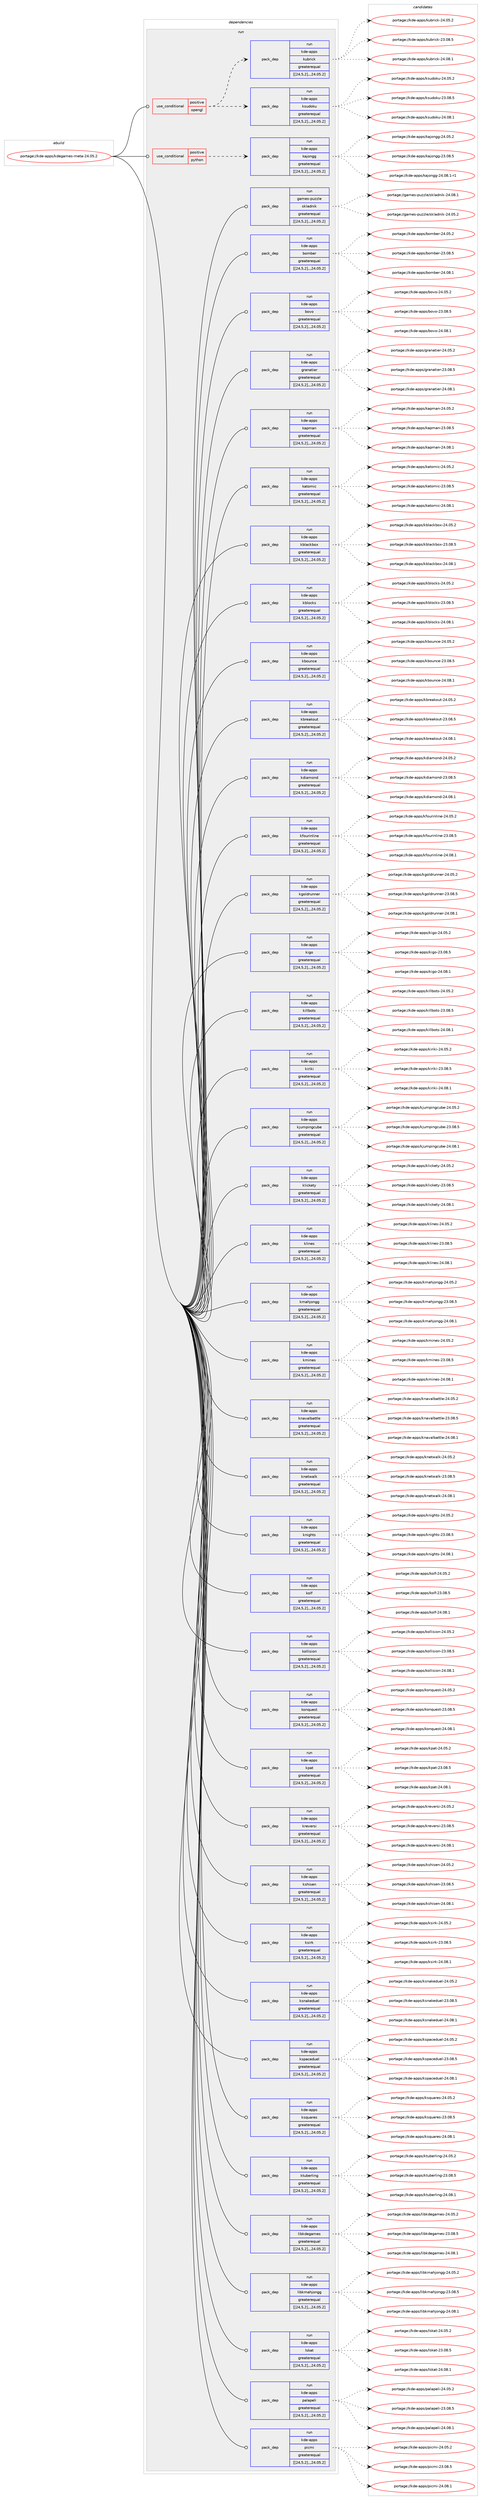 digraph prolog {

# *************
# Graph options
# *************

newrank=true;
concentrate=true;
compound=true;
graph [rankdir=LR,fontname=Helvetica,fontsize=10,ranksep=1.5];#, ranksep=2.5, nodesep=0.2];
edge  [arrowhead=vee];
node  [fontname=Helvetica,fontsize=10];

# **********
# The ebuild
# **********

subgraph cluster_leftcol {
color=gray;
label=<<i>ebuild</i>>;
id [label="portage://kde-apps/kdegames-meta-24.05.2", color=red, width=4, href="../kde-apps/kdegames-meta-24.05.2.svg"];
}

# ****************
# The dependencies
# ****************

subgraph cluster_midcol {
color=gray;
label=<<i>dependencies</i>>;
subgraph cluster_compile {
fillcolor="#eeeeee";
style=filled;
label=<<i>compile</i>>;
}
subgraph cluster_compileandrun {
fillcolor="#eeeeee";
style=filled;
label=<<i>compile and run</i>>;
}
subgraph cluster_run {
fillcolor="#eeeeee";
style=filled;
label=<<i>run</i>>;
subgraph cond69110 {
dependency257496 [label=<<TABLE BORDER="0" CELLBORDER="1" CELLSPACING="0" CELLPADDING="4"><TR><TD ROWSPAN="3" CELLPADDING="10">use_conditional</TD></TR><TR><TD>positive</TD></TR><TR><TD>opengl</TD></TR></TABLE>>, shape=none, color=red];
subgraph pack186626 {
dependency257497 [label=<<TABLE BORDER="0" CELLBORDER="1" CELLSPACING="0" CELLPADDING="4" WIDTH="220"><TR><TD ROWSPAN="6" CELLPADDING="30">pack_dep</TD></TR><TR><TD WIDTH="110">run</TD></TR><TR><TD>kde-apps</TD></TR><TR><TD>ksudoku</TD></TR><TR><TD>greaterequal</TD></TR><TR><TD>[[24,5,2],,,24.05.2]</TD></TR></TABLE>>, shape=none, color=blue];
}
dependency257496:e -> dependency257497:w [weight=20,style="dashed",arrowhead="vee"];
subgraph pack186627 {
dependency257498 [label=<<TABLE BORDER="0" CELLBORDER="1" CELLSPACING="0" CELLPADDING="4" WIDTH="220"><TR><TD ROWSPAN="6" CELLPADDING="30">pack_dep</TD></TR><TR><TD WIDTH="110">run</TD></TR><TR><TD>kde-apps</TD></TR><TR><TD>kubrick</TD></TR><TR><TD>greaterequal</TD></TR><TR><TD>[[24,5,2],,,24.05.2]</TD></TR></TABLE>>, shape=none, color=blue];
}
dependency257496:e -> dependency257498:w [weight=20,style="dashed",arrowhead="vee"];
}
id:e -> dependency257496:w [weight=20,style="solid",arrowhead="odot"];
subgraph cond69111 {
dependency257499 [label=<<TABLE BORDER="0" CELLBORDER="1" CELLSPACING="0" CELLPADDING="4"><TR><TD ROWSPAN="3" CELLPADDING="10">use_conditional</TD></TR><TR><TD>positive</TD></TR><TR><TD>python</TD></TR></TABLE>>, shape=none, color=red];
subgraph pack186628 {
dependency257500 [label=<<TABLE BORDER="0" CELLBORDER="1" CELLSPACING="0" CELLPADDING="4" WIDTH="220"><TR><TD ROWSPAN="6" CELLPADDING="30">pack_dep</TD></TR><TR><TD WIDTH="110">run</TD></TR><TR><TD>kde-apps</TD></TR><TR><TD>kajongg</TD></TR><TR><TD>greaterequal</TD></TR><TR><TD>[[24,5,2],,,24.05.2]</TD></TR></TABLE>>, shape=none, color=blue];
}
dependency257499:e -> dependency257500:w [weight=20,style="dashed",arrowhead="vee"];
}
id:e -> dependency257499:w [weight=20,style="solid",arrowhead="odot"];
subgraph pack186629 {
dependency257501 [label=<<TABLE BORDER="0" CELLBORDER="1" CELLSPACING="0" CELLPADDING="4" WIDTH="220"><TR><TD ROWSPAN="6" CELLPADDING="30">pack_dep</TD></TR><TR><TD WIDTH="110">run</TD></TR><TR><TD>games-puzzle</TD></TR><TR><TD>skladnik</TD></TR><TR><TD>greaterequal</TD></TR><TR><TD>[[24,5,2],,,24.05.2]</TD></TR></TABLE>>, shape=none, color=blue];
}
id:e -> dependency257501:w [weight=20,style="solid",arrowhead="odot"];
subgraph pack186630 {
dependency257502 [label=<<TABLE BORDER="0" CELLBORDER="1" CELLSPACING="0" CELLPADDING="4" WIDTH="220"><TR><TD ROWSPAN="6" CELLPADDING="30">pack_dep</TD></TR><TR><TD WIDTH="110">run</TD></TR><TR><TD>kde-apps</TD></TR><TR><TD>bomber</TD></TR><TR><TD>greaterequal</TD></TR><TR><TD>[[24,5,2],,,24.05.2]</TD></TR></TABLE>>, shape=none, color=blue];
}
id:e -> dependency257502:w [weight=20,style="solid",arrowhead="odot"];
subgraph pack186631 {
dependency257503 [label=<<TABLE BORDER="0" CELLBORDER="1" CELLSPACING="0" CELLPADDING="4" WIDTH="220"><TR><TD ROWSPAN="6" CELLPADDING="30">pack_dep</TD></TR><TR><TD WIDTH="110">run</TD></TR><TR><TD>kde-apps</TD></TR><TR><TD>bovo</TD></TR><TR><TD>greaterequal</TD></TR><TR><TD>[[24,5,2],,,24.05.2]</TD></TR></TABLE>>, shape=none, color=blue];
}
id:e -> dependency257503:w [weight=20,style="solid",arrowhead="odot"];
subgraph pack186632 {
dependency257504 [label=<<TABLE BORDER="0" CELLBORDER="1" CELLSPACING="0" CELLPADDING="4" WIDTH="220"><TR><TD ROWSPAN="6" CELLPADDING="30">pack_dep</TD></TR><TR><TD WIDTH="110">run</TD></TR><TR><TD>kde-apps</TD></TR><TR><TD>granatier</TD></TR><TR><TD>greaterequal</TD></TR><TR><TD>[[24,5,2],,,24.05.2]</TD></TR></TABLE>>, shape=none, color=blue];
}
id:e -> dependency257504:w [weight=20,style="solid",arrowhead="odot"];
subgraph pack186633 {
dependency257505 [label=<<TABLE BORDER="0" CELLBORDER="1" CELLSPACING="0" CELLPADDING="4" WIDTH="220"><TR><TD ROWSPAN="6" CELLPADDING="30">pack_dep</TD></TR><TR><TD WIDTH="110">run</TD></TR><TR><TD>kde-apps</TD></TR><TR><TD>kapman</TD></TR><TR><TD>greaterequal</TD></TR><TR><TD>[[24,5,2],,,24.05.2]</TD></TR></TABLE>>, shape=none, color=blue];
}
id:e -> dependency257505:w [weight=20,style="solid",arrowhead="odot"];
subgraph pack186634 {
dependency257506 [label=<<TABLE BORDER="0" CELLBORDER="1" CELLSPACING="0" CELLPADDING="4" WIDTH="220"><TR><TD ROWSPAN="6" CELLPADDING="30">pack_dep</TD></TR><TR><TD WIDTH="110">run</TD></TR><TR><TD>kde-apps</TD></TR><TR><TD>katomic</TD></TR><TR><TD>greaterequal</TD></TR><TR><TD>[[24,5,2],,,24.05.2]</TD></TR></TABLE>>, shape=none, color=blue];
}
id:e -> dependency257506:w [weight=20,style="solid",arrowhead="odot"];
subgraph pack186635 {
dependency257507 [label=<<TABLE BORDER="0" CELLBORDER="1" CELLSPACING="0" CELLPADDING="4" WIDTH="220"><TR><TD ROWSPAN="6" CELLPADDING="30">pack_dep</TD></TR><TR><TD WIDTH="110">run</TD></TR><TR><TD>kde-apps</TD></TR><TR><TD>kblackbox</TD></TR><TR><TD>greaterequal</TD></TR><TR><TD>[[24,5,2],,,24.05.2]</TD></TR></TABLE>>, shape=none, color=blue];
}
id:e -> dependency257507:w [weight=20,style="solid",arrowhead="odot"];
subgraph pack186636 {
dependency257508 [label=<<TABLE BORDER="0" CELLBORDER="1" CELLSPACING="0" CELLPADDING="4" WIDTH="220"><TR><TD ROWSPAN="6" CELLPADDING="30">pack_dep</TD></TR><TR><TD WIDTH="110">run</TD></TR><TR><TD>kde-apps</TD></TR><TR><TD>kblocks</TD></TR><TR><TD>greaterequal</TD></TR><TR><TD>[[24,5,2],,,24.05.2]</TD></TR></TABLE>>, shape=none, color=blue];
}
id:e -> dependency257508:w [weight=20,style="solid",arrowhead="odot"];
subgraph pack186637 {
dependency257509 [label=<<TABLE BORDER="0" CELLBORDER="1" CELLSPACING="0" CELLPADDING="4" WIDTH="220"><TR><TD ROWSPAN="6" CELLPADDING="30">pack_dep</TD></TR><TR><TD WIDTH="110">run</TD></TR><TR><TD>kde-apps</TD></TR><TR><TD>kbounce</TD></TR><TR><TD>greaterequal</TD></TR><TR><TD>[[24,5,2],,,24.05.2]</TD></TR></TABLE>>, shape=none, color=blue];
}
id:e -> dependency257509:w [weight=20,style="solid",arrowhead="odot"];
subgraph pack186638 {
dependency257510 [label=<<TABLE BORDER="0" CELLBORDER="1" CELLSPACING="0" CELLPADDING="4" WIDTH="220"><TR><TD ROWSPAN="6" CELLPADDING="30">pack_dep</TD></TR><TR><TD WIDTH="110">run</TD></TR><TR><TD>kde-apps</TD></TR><TR><TD>kbreakout</TD></TR><TR><TD>greaterequal</TD></TR><TR><TD>[[24,5,2],,,24.05.2]</TD></TR></TABLE>>, shape=none, color=blue];
}
id:e -> dependency257510:w [weight=20,style="solid",arrowhead="odot"];
subgraph pack186639 {
dependency257511 [label=<<TABLE BORDER="0" CELLBORDER="1" CELLSPACING="0" CELLPADDING="4" WIDTH="220"><TR><TD ROWSPAN="6" CELLPADDING="30">pack_dep</TD></TR><TR><TD WIDTH="110">run</TD></TR><TR><TD>kde-apps</TD></TR><TR><TD>kdiamond</TD></TR><TR><TD>greaterequal</TD></TR><TR><TD>[[24,5,2],,,24.05.2]</TD></TR></TABLE>>, shape=none, color=blue];
}
id:e -> dependency257511:w [weight=20,style="solid",arrowhead="odot"];
subgraph pack186640 {
dependency257512 [label=<<TABLE BORDER="0" CELLBORDER="1" CELLSPACING="0" CELLPADDING="4" WIDTH="220"><TR><TD ROWSPAN="6" CELLPADDING="30">pack_dep</TD></TR><TR><TD WIDTH="110">run</TD></TR><TR><TD>kde-apps</TD></TR><TR><TD>kfourinline</TD></TR><TR><TD>greaterequal</TD></TR><TR><TD>[[24,5,2],,,24.05.2]</TD></TR></TABLE>>, shape=none, color=blue];
}
id:e -> dependency257512:w [weight=20,style="solid",arrowhead="odot"];
subgraph pack186641 {
dependency257513 [label=<<TABLE BORDER="0" CELLBORDER="1" CELLSPACING="0" CELLPADDING="4" WIDTH="220"><TR><TD ROWSPAN="6" CELLPADDING="30">pack_dep</TD></TR><TR><TD WIDTH="110">run</TD></TR><TR><TD>kde-apps</TD></TR><TR><TD>kgoldrunner</TD></TR><TR><TD>greaterequal</TD></TR><TR><TD>[[24,5,2],,,24.05.2]</TD></TR></TABLE>>, shape=none, color=blue];
}
id:e -> dependency257513:w [weight=20,style="solid",arrowhead="odot"];
subgraph pack186642 {
dependency257514 [label=<<TABLE BORDER="0" CELLBORDER="1" CELLSPACING="0" CELLPADDING="4" WIDTH="220"><TR><TD ROWSPAN="6" CELLPADDING="30">pack_dep</TD></TR><TR><TD WIDTH="110">run</TD></TR><TR><TD>kde-apps</TD></TR><TR><TD>kigo</TD></TR><TR><TD>greaterequal</TD></TR><TR><TD>[[24,5,2],,,24.05.2]</TD></TR></TABLE>>, shape=none, color=blue];
}
id:e -> dependency257514:w [weight=20,style="solid",arrowhead="odot"];
subgraph pack186643 {
dependency257515 [label=<<TABLE BORDER="0" CELLBORDER="1" CELLSPACING="0" CELLPADDING="4" WIDTH="220"><TR><TD ROWSPAN="6" CELLPADDING="30">pack_dep</TD></TR><TR><TD WIDTH="110">run</TD></TR><TR><TD>kde-apps</TD></TR><TR><TD>killbots</TD></TR><TR><TD>greaterequal</TD></TR><TR><TD>[[24,5,2],,,24.05.2]</TD></TR></TABLE>>, shape=none, color=blue];
}
id:e -> dependency257515:w [weight=20,style="solid",arrowhead="odot"];
subgraph pack186644 {
dependency257516 [label=<<TABLE BORDER="0" CELLBORDER="1" CELLSPACING="0" CELLPADDING="4" WIDTH="220"><TR><TD ROWSPAN="6" CELLPADDING="30">pack_dep</TD></TR><TR><TD WIDTH="110">run</TD></TR><TR><TD>kde-apps</TD></TR><TR><TD>kiriki</TD></TR><TR><TD>greaterequal</TD></TR><TR><TD>[[24,5,2],,,24.05.2]</TD></TR></TABLE>>, shape=none, color=blue];
}
id:e -> dependency257516:w [weight=20,style="solid",arrowhead="odot"];
subgraph pack186645 {
dependency257517 [label=<<TABLE BORDER="0" CELLBORDER="1" CELLSPACING="0" CELLPADDING="4" WIDTH="220"><TR><TD ROWSPAN="6" CELLPADDING="30">pack_dep</TD></TR><TR><TD WIDTH="110">run</TD></TR><TR><TD>kde-apps</TD></TR><TR><TD>kjumpingcube</TD></TR><TR><TD>greaterequal</TD></TR><TR><TD>[[24,5,2],,,24.05.2]</TD></TR></TABLE>>, shape=none, color=blue];
}
id:e -> dependency257517:w [weight=20,style="solid",arrowhead="odot"];
subgraph pack186646 {
dependency257518 [label=<<TABLE BORDER="0" CELLBORDER="1" CELLSPACING="0" CELLPADDING="4" WIDTH="220"><TR><TD ROWSPAN="6" CELLPADDING="30">pack_dep</TD></TR><TR><TD WIDTH="110">run</TD></TR><TR><TD>kde-apps</TD></TR><TR><TD>klickety</TD></TR><TR><TD>greaterequal</TD></TR><TR><TD>[[24,5,2],,,24.05.2]</TD></TR></TABLE>>, shape=none, color=blue];
}
id:e -> dependency257518:w [weight=20,style="solid",arrowhead="odot"];
subgraph pack186647 {
dependency257519 [label=<<TABLE BORDER="0" CELLBORDER="1" CELLSPACING="0" CELLPADDING="4" WIDTH="220"><TR><TD ROWSPAN="6" CELLPADDING="30">pack_dep</TD></TR><TR><TD WIDTH="110">run</TD></TR><TR><TD>kde-apps</TD></TR><TR><TD>klines</TD></TR><TR><TD>greaterequal</TD></TR><TR><TD>[[24,5,2],,,24.05.2]</TD></TR></TABLE>>, shape=none, color=blue];
}
id:e -> dependency257519:w [weight=20,style="solid",arrowhead="odot"];
subgraph pack186648 {
dependency257520 [label=<<TABLE BORDER="0" CELLBORDER="1" CELLSPACING="0" CELLPADDING="4" WIDTH="220"><TR><TD ROWSPAN="6" CELLPADDING="30">pack_dep</TD></TR><TR><TD WIDTH="110">run</TD></TR><TR><TD>kde-apps</TD></TR><TR><TD>kmahjongg</TD></TR><TR><TD>greaterequal</TD></TR><TR><TD>[[24,5,2],,,24.05.2]</TD></TR></TABLE>>, shape=none, color=blue];
}
id:e -> dependency257520:w [weight=20,style="solid",arrowhead="odot"];
subgraph pack186649 {
dependency257521 [label=<<TABLE BORDER="0" CELLBORDER="1" CELLSPACING="0" CELLPADDING="4" WIDTH="220"><TR><TD ROWSPAN="6" CELLPADDING="30">pack_dep</TD></TR><TR><TD WIDTH="110">run</TD></TR><TR><TD>kde-apps</TD></TR><TR><TD>kmines</TD></TR><TR><TD>greaterequal</TD></TR><TR><TD>[[24,5,2],,,24.05.2]</TD></TR></TABLE>>, shape=none, color=blue];
}
id:e -> dependency257521:w [weight=20,style="solid",arrowhead="odot"];
subgraph pack186650 {
dependency257522 [label=<<TABLE BORDER="0" CELLBORDER="1" CELLSPACING="0" CELLPADDING="4" WIDTH="220"><TR><TD ROWSPAN="6" CELLPADDING="30">pack_dep</TD></TR><TR><TD WIDTH="110">run</TD></TR><TR><TD>kde-apps</TD></TR><TR><TD>knavalbattle</TD></TR><TR><TD>greaterequal</TD></TR><TR><TD>[[24,5,2],,,24.05.2]</TD></TR></TABLE>>, shape=none, color=blue];
}
id:e -> dependency257522:w [weight=20,style="solid",arrowhead="odot"];
subgraph pack186651 {
dependency257523 [label=<<TABLE BORDER="0" CELLBORDER="1" CELLSPACING="0" CELLPADDING="4" WIDTH="220"><TR><TD ROWSPAN="6" CELLPADDING="30">pack_dep</TD></TR><TR><TD WIDTH="110">run</TD></TR><TR><TD>kde-apps</TD></TR><TR><TD>knetwalk</TD></TR><TR><TD>greaterequal</TD></TR><TR><TD>[[24,5,2],,,24.05.2]</TD></TR></TABLE>>, shape=none, color=blue];
}
id:e -> dependency257523:w [weight=20,style="solid",arrowhead="odot"];
subgraph pack186652 {
dependency257524 [label=<<TABLE BORDER="0" CELLBORDER="1" CELLSPACING="0" CELLPADDING="4" WIDTH="220"><TR><TD ROWSPAN="6" CELLPADDING="30">pack_dep</TD></TR><TR><TD WIDTH="110">run</TD></TR><TR><TD>kde-apps</TD></TR><TR><TD>knights</TD></TR><TR><TD>greaterequal</TD></TR><TR><TD>[[24,5,2],,,24.05.2]</TD></TR></TABLE>>, shape=none, color=blue];
}
id:e -> dependency257524:w [weight=20,style="solid",arrowhead="odot"];
subgraph pack186653 {
dependency257525 [label=<<TABLE BORDER="0" CELLBORDER="1" CELLSPACING="0" CELLPADDING="4" WIDTH="220"><TR><TD ROWSPAN="6" CELLPADDING="30">pack_dep</TD></TR><TR><TD WIDTH="110">run</TD></TR><TR><TD>kde-apps</TD></TR><TR><TD>kolf</TD></TR><TR><TD>greaterequal</TD></TR><TR><TD>[[24,5,2],,,24.05.2]</TD></TR></TABLE>>, shape=none, color=blue];
}
id:e -> dependency257525:w [weight=20,style="solid",arrowhead="odot"];
subgraph pack186654 {
dependency257526 [label=<<TABLE BORDER="0" CELLBORDER="1" CELLSPACING="0" CELLPADDING="4" WIDTH="220"><TR><TD ROWSPAN="6" CELLPADDING="30">pack_dep</TD></TR><TR><TD WIDTH="110">run</TD></TR><TR><TD>kde-apps</TD></TR><TR><TD>kollision</TD></TR><TR><TD>greaterequal</TD></TR><TR><TD>[[24,5,2],,,24.05.2]</TD></TR></TABLE>>, shape=none, color=blue];
}
id:e -> dependency257526:w [weight=20,style="solid",arrowhead="odot"];
subgraph pack186655 {
dependency257527 [label=<<TABLE BORDER="0" CELLBORDER="1" CELLSPACING="0" CELLPADDING="4" WIDTH="220"><TR><TD ROWSPAN="6" CELLPADDING="30">pack_dep</TD></TR><TR><TD WIDTH="110">run</TD></TR><TR><TD>kde-apps</TD></TR><TR><TD>konquest</TD></TR><TR><TD>greaterequal</TD></TR><TR><TD>[[24,5,2],,,24.05.2]</TD></TR></TABLE>>, shape=none, color=blue];
}
id:e -> dependency257527:w [weight=20,style="solid",arrowhead="odot"];
subgraph pack186656 {
dependency257528 [label=<<TABLE BORDER="0" CELLBORDER="1" CELLSPACING="0" CELLPADDING="4" WIDTH="220"><TR><TD ROWSPAN="6" CELLPADDING="30">pack_dep</TD></TR><TR><TD WIDTH="110">run</TD></TR><TR><TD>kde-apps</TD></TR><TR><TD>kpat</TD></TR><TR><TD>greaterequal</TD></TR><TR><TD>[[24,5,2],,,24.05.2]</TD></TR></TABLE>>, shape=none, color=blue];
}
id:e -> dependency257528:w [weight=20,style="solid",arrowhead="odot"];
subgraph pack186657 {
dependency257529 [label=<<TABLE BORDER="0" CELLBORDER="1" CELLSPACING="0" CELLPADDING="4" WIDTH="220"><TR><TD ROWSPAN="6" CELLPADDING="30">pack_dep</TD></TR><TR><TD WIDTH="110">run</TD></TR><TR><TD>kde-apps</TD></TR><TR><TD>kreversi</TD></TR><TR><TD>greaterequal</TD></TR><TR><TD>[[24,5,2],,,24.05.2]</TD></TR></TABLE>>, shape=none, color=blue];
}
id:e -> dependency257529:w [weight=20,style="solid",arrowhead="odot"];
subgraph pack186658 {
dependency257530 [label=<<TABLE BORDER="0" CELLBORDER="1" CELLSPACING="0" CELLPADDING="4" WIDTH="220"><TR><TD ROWSPAN="6" CELLPADDING="30">pack_dep</TD></TR><TR><TD WIDTH="110">run</TD></TR><TR><TD>kde-apps</TD></TR><TR><TD>kshisen</TD></TR><TR><TD>greaterequal</TD></TR><TR><TD>[[24,5,2],,,24.05.2]</TD></TR></TABLE>>, shape=none, color=blue];
}
id:e -> dependency257530:w [weight=20,style="solid",arrowhead="odot"];
subgraph pack186659 {
dependency257531 [label=<<TABLE BORDER="0" CELLBORDER="1" CELLSPACING="0" CELLPADDING="4" WIDTH="220"><TR><TD ROWSPAN="6" CELLPADDING="30">pack_dep</TD></TR><TR><TD WIDTH="110">run</TD></TR><TR><TD>kde-apps</TD></TR><TR><TD>ksirk</TD></TR><TR><TD>greaterequal</TD></TR><TR><TD>[[24,5,2],,,24.05.2]</TD></TR></TABLE>>, shape=none, color=blue];
}
id:e -> dependency257531:w [weight=20,style="solid",arrowhead="odot"];
subgraph pack186660 {
dependency257532 [label=<<TABLE BORDER="0" CELLBORDER="1" CELLSPACING="0" CELLPADDING="4" WIDTH="220"><TR><TD ROWSPAN="6" CELLPADDING="30">pack_dep</TD></TR><TR><TD WIDTH="110">run</TD></TR><TR><TD>kde-apps</TD></TR><TR><TD>ksnakeduel</TD></TR><TR><TD>greaterequal</TD></TR><TR><TD>[[24,5,2],,,24.05.2]</TD></TR></TABLE>>, shape=none, color=blue];
}
id:e -> dependency257532:w [weight=20,style="solid",arrowhead="odot"];
subgraph pack186661 {
dependency257533 [label=<<TABLE BORDER="0" CELLBORDER="1" CELLSPACING="0" CELLPADDING="4" WIDTH="220"><TR><TD ROWSPAN="6" CELLPADDING="30">pack_dep</TD></TR><TR><TD WIDTH="110">run</TD></TR><TR><TD>kde-apps</TD></TR><TR><TD>kspaceduel</TD></TR><TR><TD>greaterequal</TD></TR><TR><TD>[[24,5,2],,,24.05.2]</TD></TR></TABLE>>, shape=none, color=blue];
}
id:e -> dependency257533:w [weight=20,style="solid",arrowhead="odot"];
subgraph pack186662 {
dependency257534 [label=<<TABLE BORDER="0" CELLBORDER="1" CELLSPACING="0" CELLPADDING="4" WIDTH="220"><TR><TD ROWSPAN="6" CELLPADDING="30">pack_dep</TD></TR><TR><TD WIDTH="110">run</TD></TR><TR><TD>kde-apps</TD></TR><TR><TD>ksquares</TD></TR><TR><TD>greaterequal</TD></TR><TR><TD>[[24,5,2],,,24.05.2]</TD></TR></TABLE>>, shape=none, color=blue];
}
id:e -> dependency257534:w [weight=20,style="solid",arrowhead="odot"];
subgraph pack186663 {
dependency257535 [label=<<TABLE BORDER="0" CELLBORDER="1" CELLSPACING="0" CELLPADDING="4" WIDTH="220"><TR><TD ROWSPAN="6" CELLPADDING="30">pack_dep</TD></TR><TR><TD WIDTH="110">run</TD></TR><TR><TD>kde-apps</TD></TR><TR><TD>ktuberling</TD></TR><TR><TD>greaterequal</TD></TR><TR><TD>[[24,5,2],,,24.05.2]</TD></TR></TABLE>>, shape=none, color=blue];
}
id:e -> dependency257535:w [weight=20,style="solid",arrowhead="odot"];
subgraph pack186664 {
dependency257536 [label=<<TABLE BORDER="0" CELLBORDER="1" CELLSPACING="0" CELLPADDING="4" WIDTH="220"><TR><TD ROWSPAN="6" CELLPADDING="30">pack_dep</TD></TR><TR><TD WIDTH="110">run</TD></TR><TR><TD>kde-apps</TD></TR><TR><TD>libkdegames</TD></TR><TR><TD>greaterequal</TD></TR><TR><TD>[[24,5,2],,,24.05.2]</TD></TR></TABLE>>, shape=none, color=blue];
}
id:e -> dependency257536:w [weight=20,style="solid",arrowhead="odot"];
subgraph pack186665 {
dependency257537 [label=<<TABLE BORDER="0" CELLBORDER="1" CELLSPACING="0" CELLPADDING="4" WIDTH="220"><TR><TD ROWSPAN="6" CELLPADDING="30">pack_dep</TD></TR><TR><TD WIDTH="110">run</TD></TR><TR><TD>kde-apps</TD></TR><TR><TD>libkmahjongg</TD></TR><TR><TD>greaterequal</TD></TR><TR><TD>[[24,5,2],,,24.05.2]</TD></TR></TABLE>>, shape=none, color=blue];
}
id:e -> dependency257537:w [weight=20,style="solid",arrowhead="odot"];
subgraph pack186666 {
dependency257538 [label=<<TABLE BORDER="0" CELLBORDER="1" CELLSPACING="0" CELLPADDING="4" WIDTH="220"><TR><TD ROWSPAN="6" CELLPADDING="30">pack_dep</TD></TR><TR><TD WIDTH="110">run</TD></TR><TR><TD>kde-apps</TD></TR><TR><TD>lskat</TD></TR><TR><TD>greaterequal</TD></TR><TR><TD>[[24,5,2],,,24.05.2]</TD></TR></TABLE>>, shape=none, color=blue];
}
id:e -> dependency257538:w [weight=20,style="solid",arrowhead="odot"];
subgraph pack186667 {
dependency257539 [label=<<TABLE BORDER="0" CELLBORDER="1" CELLSPACING="0" CELLPADDING="4" WIDTH="220"><TR><TD ROWSPAN="6" CELLPADDING="30">pack_dep</TD></TR><TR><TD WIDTH="110">run</TD></TR><TR><TD>kde-apps</TD></TR><TR><TD>palapeli</TD></TR><TR><TD>greaterequal</TD></TR><TR><TD>[[24,5,2],,,24.05.2]</TD></TR></TABLE>>, shape=none, color=blue];
}
id:e -> dependency257539:w [weight=20,style="solid",arrowhead="odot"];
subgraph pack186668 {
dependency257540 [label=<<TABLE BORDER="0" CELLBORDER="1" CELLSPACING="0" CELLPADDING="4" WIDTH="220"><TR><TD ROWSPAN="6" CELLPADDING="30">pack_dep</TD></TR><TR><TD WIDTH="110">run</TD></TR><TR><TD>kde-apps</TD></TR><TR><TD>picmi</TD></TR><TR><TD>greaterequal</TD></TR><TR><TD>[[24,5,2],,,24.05.2]</TD></TR></TABLE>>, shape=none, color=blue];
}
id:e -> dependency257540:w [weight=20,style="solid",arrowhead="odot"];
}
}

# **************
# The candidates
# **************

subgraph cluster_choices {
rank=same;
color=gray;
label=<<i>candidates</i>>;

subgraph choice186626 {
color=black;
nodesep=1;
choice1071001014597112112115471071151171001111071174550524648564649 [label="portage://kde-apps/ksudoku-24.08.1", color=red, width=4,href="../kde-apps/ksudoku-24.08.1.svg"];
choice1071001014597112112115471071151171001111071174550524648534650 [label="portage://kde-apps/ksudoku-24.05.2", color=red, width=4,href="../kde-apps/ksudoku-24.05.2.svg"];
choice1071001014597112112115471071151171001111071174550514648564653 [label="portage://kde-apps/ksudoku-23.08.5", color=red, width=4,href="../kde-apps/ksudoku-23.08.5.svg"];
dependency257497:e -> choice1071001014597112112115471071151171001111071174550524648564649:w [style=dotted,weight="100"];
dependency257497:e -> choice1071001014597112112115471071151171001111071174550524648534650:w [style=dotted,weight="100"];
dependency257497:e -> choice1071001014597112112115471071151171001111071174550514648564653:w [style=dotted,weight="100"];
}
subgraph choice186627 {
color=black;
nodesep=1;
choice10710010145971121121154710711798114105991074550524648564649 [label="portage://kde-apps/kubrick-24.08.1", color=red, width=4,href="../kde-apps/kubrick-24.08.1.svg"];
choice10710010145971121121154710711798114105991074550524648534650 [label="portage://kde-apps/kubrick-24.05.2", color=red, width=4,href="../kde-apps/kubrick-24.05.2.svg"];
choice10710010145971121121154710711798114105991074550514648564653 [label="portage://kde-apps/kubrick-23.08.5", color=red, width=4,href="../kde-apps/kubrick-23.08.5.svg"];
dependency257498:e -> choice10710010145971121121154710711798114105991074550524648564649:w [style=dotted,weight="100"];
dependency257498:e -> choice10710010145971121121154710711798114105991074550524648534650:w [style=dotted,weight="100"];
dependency257498:e -> choice10710010145971121121154710711798114105991074550514648564653:w [style=dotted,weight="100"];
}
subgraph choice186628 {
color=black;
nodesep=1;
choice1071001014597112112115471079710611111010310345505246485646494511449 [label="portage://kde-apps/kajongg-24.08.1-r1", color=red, width=4,href="../kde-apps/kajongg-24.08.1-r1.svg"];
choice107100101459711211211547107971061111101031034550524648534650 [label="portage://kde-apps/kajongg-24.05.2", color=red, width=4,href="../kde-apps/kajongg-24.05.2.svg"];
choice107100101459711211211547107971061111101031034550514648564653 [label="portage://kde-apps/kajongg-23.08.5", color=red, width=4,href="../kde-apps/kajongg-23.08.5.svg"];
dependency257500:e -> choice1071001014597112112115471079710611111010310345505246485646494511449:w [style=dotted,weight="100"];
dependency257500:e -> choice107100101459711211211547107971061111101031034550524648534650:w [style=dotted,weight="100"];
dependency257500:e -> choice107100101459711211211547107971061111101031034550514648564653:w [style=dotted,weight="100"];
}
subgraph choice186629 {
color=black;
nodesep=1;
choice103971091011154511211712212210810147115107108971001101051074550524648564649 [label="portage://games-puzzle/skladnik-24.08.1", color=red, width=4,href="../games-puzzle/skladnik-24.08.1.svg"];
choice103971091011154511211712212210810147115107108971001101051074550524648534650 [label="portage://games-puzzle/skladnik-24.05.2", color=red, width=4,href="../games-puzzle/skladnik-24.05.2.svg"];
dependency257501:e -> choice103971091011154511211712212210810147115107108971001101051074550524648564649:w [style=dotted,weight="100"];
dependency257501:e -> choice103971091011154511211712212210810147115107108971001101051074550524648534650:w [style=dotted,weight="100"];
}
subgraph choice186630 {
color=black;
nodesep=1;
choice10710010145971121121154798111109981011144550524648564649 [label="portage://kde-apps/bomber-24.08.1", color=red, width=4,href="../kde-apps/bomber-24.08.1.svg"];
choice10710010145971121121154798111109981011144550524648534650 [label="portage://kde-apps/bomber-24.05.2", color=red, width=4,href="../kde-apps/bomber-24.05.2.svg"];
choice10710010145971121121154798111109981011144550514648564653 [label="portage://kde-apps/bomber-23.08.5", color=red, width=4,href="../kde-apps/bomber-23.08.5.svg"];
dependency257502:e -> choice10710010145971121121154798111109981011144550524648564649:w [style=dotted,weight="100"];
dependency257502:e -> choice10710010145971121121154798111109981011144550524648534650:w [style=dotted,weight="100"];
dependency257502:e -> choice10710010145971121121154798111109981011144550514648564653:w [style=dotted,weight="100"];
}
subgraph choice186631 {
color=black;
nodesep=1;
choice107100101459711211211547981111181114550524648564649 [label="portage://kde-apps/bovo-24.08.1", color=red, width=4,href="../kde-apps/bovo-24.08.1.svg"];
choice107100101459711211211547981111181114550524648534650 [label="portage://kde-apps/bovo-24.05.2", color=red, width=4,href="../kde-apps/bovo-24.05.2.svg"];
choice107100101459711211211547981111181114550514648564653 [label="portage://kde-apps/bovo-23.08.5", color=red, width=4,href="../kde-apps/bovo-23.08.5.svg"];
dependency257503:e -> choice107100101459711211211547981111181114550524648564649:w [style=dotted,weight="100"];
dependency257503:e -> choice107100101459711211211547981111181114550524648534650:w [style=dotted,weight="100"];
dependency257503:e -> choice107100101459711211211547981111181114550514648564653:w [style=dotted,weight="100"];
}
subgraph choice186632 {
color=black;
nodesep=1;
choice10710010145971121121154710311497110971161051011144550524648564649 [label="portage://kde-apps/granatier-24.08.1", color=red, width=4,href="../kde-apps/granatier-24.08.1.svg"];
choice10710010145971121121154710311497110971161051011144550524648534650 [label="portage://kde-apps/granatier-24.05.2", color=red, width=4,href="../kde-apps/granatier-24.05.2.svg"];
choice10710010145971121121154710311497110971161051011144550514648564653 [label="portage://kde-apps/granatier-23.08.5", color=red, width=4,href="../kde-apps/granatier-23.08.5.svg"];
dependency257504:e -> choice10710010145971121121154710311497110971161051011144550524648564649:w [style=dotted,weight="100"];
dependency257504:e -> choice10710010145971121121154710311497110971161051011144550524648534650:w [style=dotted,weight="100"];
dependency257504:e -> choice10710010145971121121154710311497110971161051011144550514648564653:w [style=dotted,weight="100"];
}
subgraph choice186633 {
color=black;
nodesep=1;
choice10710010145971121121154710797112109971104550524648564649 [label="portage://kde-apps/kapman-24.08.1", color=red, width=4,href="../kde-apps/kapman-24.08.1.svg"];
choice10710010145971121121154710797112109971104550524648534650 [label="portage://kde-apps/kapman-24.05.2", color=red, width=4,href="../kde-apps/kapman-24.05.2.svg"];
choice10710010145971121121154710797112109971104550514648564653 [label="portage://kde-apps/kapman-23.08.5", color=red, width=4,href="../kde-apps/kapman-23.08.5.svg"];
dependency257505:e -> choice10710010145971121121154710797112109971104550524648564649:w [style=dotted,weight="100"];
dependency257505:e -> choice10710010145971121121154710797112109971104550524648534650:w [style=dotted,weight="100"];
dependency257505:e -> choice10710010145971121121154710797112109971104550514648564653:w [style=dotted,weight="100"];
}
subgraph choice186634 {
color=black;
nodesep=1;
choice10710010145971121121154710797116111109105994550524648564649 [label="portage://kde-apps/katomic-24.08.1", color=red, width=4,href="../kde-apps/katomic-24.08.1.svg"];
choice10710010145971121121154710797116111109105994550524648534650 [label="portage://kde-apps/katomic-24.05.2", color=red, width=4,href="../kde-apps/katomic-24.05.2.svg"];
choice10710010145971121121154710797116111109105994550514648564653 [label="portage://kde-apps/katomic-23.08.5", color=red, width=4,href="../kde-apps/katomic-23.08.5.svg"];
dependency257506:e -> choice10710010145971121121154710797116111109105994550524648564649:w [style=dotted,weight="100"];
dependency257506:e -> choice10710010145971121121154710797116111109105994550524648534650:w [style=dotted,weight="100"];
dependency257506:e -> choice10710010145971121121154710797116111109105994550514648564653:w [style=dotted,weight="100"];
}
subgraph choice186635 {
color=black;
nodesep=1;
choice107100101459711211211547107981089799107981111204550524648564649 [label="portage://kde-apps/kblackbox-24.08.1", color=red, width=4,href="../kde-apps/kblackbox-24.08.1.svg"];
choice107100101459711211211547107981089799107981111204550524648534650 [label="portage://kde-apps/kblackbox-24.05.2", color=red, width=4,href="../kde-apps/kblackbox-24.05.2.svg"];
choice107100101459711211211547107981089799107981111204550514648564653 [label="portage://kde-apps/kblackbox-23.08.5", color=red, width=4,href="../kde-apps/kblackbox-23.08.5.svg"];
dependency257507:e -> choice107100101459711211211547107981089799107981111204550524648564649:w [style=dotted,weight="100"];
dependency257507:e -> choice107100101459711211211547107981089799107981111204550524648534650:w [style=dotted,weight="100"];
dependency257507:e -> choice107100101459711211211547107981089799107981111204550514648564653:w [style=dotted,weight="100"];
}
subgraph choice186636 {
color=black;
nodesep=1;
choice10710010145971121121154710798108111991071154550524648564649 [label="portage://kde-apps/kblocks-24.08.1", color=red, width=4,href="../kde-apps/kblocks-24.08.1.svg"];
choice10710010145971121121154710798108111991071154550524648534650 [label="portage://kde-apps/kblocks-24.05.2", color=red, width=4,href="../kde-apps/kblocks-24.05.2.svg"];
choice10710010145971121121154710798108111991071154550514648564653 [label="portage://kde-apps/kblocks-23.08.5", color=red, width=4,href="../kde-apps/kblocks-23.08.5.svg"];
dependency257508:e -> choice10710010145971121121154710798108111991071154550524648564649:w [style=dotted,weight="100"];
dependency257508:e -> choice10710010145971121121154710798108111991071154550524648534650:w [style=dotted,weight="100"];
dependency257508:e -> choice10710010145971121121154710798108111991071154550514648564653:w [style=dotted,weight="100"];
}
subgraph choice186637 {
color=black;
nodesep=1;
choice10710010145971121121154710798111117110991014550524648564649 [label="portage://kde-apps/kbounce-24.08.1", color=red, width=4,href="../kde-apps/kbounce-24.08.1.svg"];
choice10710010145971121121154710798111117110991014550524648534650 [label="portage://kde-apps/kbounce-24.05.2", color=red, width=4,href="../kde-apps/kbounce-24.05.2.svg"];
choice10710010145971121121154710798111117110991014550514648564653 [label="portage://kde-apps/kbounce-23.08.5", color=red, width=4,href="../kde-apps/kbounce-23.08.5.svg"];
dependency257509:e -> choice10710010145971121121154710798111117110991014550524648564649:w [style=dotted,weight="100"];
dependency257509:e -> choice10710010145971121121154710798111117110991014550524648534650:w [style=dotted,weight="100"];
dependency257509:e -> choice10710010145971121121154710798111117110991014550514648564653:w [style=dotted,weight="100"];
}
subgraph choice186638 {
color=black;
nodesep=1;
choice10710010145971121121154710798114101971071111171164550524648564649 [label="portage://kde-apps/kbreakout-24.08.1", color=red, width=4,href="../kde-apps/kbreakout-24.08.1.svg"];
choice10710010145971121121154710798114101971071111171164550524648534650 [label="portage://kde-apps/kbreakout-24.05.2", color=red, width=4,href="../kde-apps/kbreakout-24.05.2.svg"];
choice10710010145971121121154710798114101971071111171164550514648564653 [label="portage://kde-apps/kbreakout-23.08.5", color=red, width=4,href="../kde-apps/kbreakout-23.08.5.svg"];
dependency257510:e -> choice10710010145971121121154710798114101971071111171164550524648564649:w [style=dotted,weight="100"];
dependency257510:e -> choice10710010145971121121154710798114101971071111171164550524648534650:w [style=dotted,weight="100"];
dependency257510:e -> choice10710010145971121121154710798114101971071111171164550514648564653:w [style=dotted,weight="100"];
}
subgraph choice186639 {
color=black;
nodesep=1;
choice107100101459711211211547107100105971091111101004550524648564649 [label="portage://kde-apps/kdiamond-24.08.1", color=red, width=4,href="../kde-apps/kdiamond-24.08.1.svg"];
choice107100101459711211211547107100105971091111101004550524648534650 [label="portage://kde-apps/kdiamond-24.05.2", color=red, width=4,href="../kde-apps/kdiamond-24.05.2.svg"];
choice107100101459711211211547107100105971091111101004550514648564653 [label="portage://kde-apps/kdiamond-23.08.5", color=red, width=4,href="../kde-apps/kdiamond-23.08.5.svg"];
dependency257511:e -> choice107100101459711211211547107100105971091111101004550524648564649:w [style=dotted,weight="100"];
dependency257511:e -> choice107100101459711211211547107100105971091111101004550524648534650:w [style=dotted,weight="100"];
dependency257511:e -> choice107100101459711211211547107100105971091111101004550514648564653:w [style=dotted,weight="100"];
}
subgraph choice186640 {
color=black;
nodesep=1;
choice1071001014597112112115471071021111171141051101081051101014550524648564649 [label="portage://kde-apps/kfourinline-24.08.1", color=red, width=4,href="../kde-apps/kfourinline-24.08.1.svg"];
choice1071001014597112112115471071021111171141051101081051101014550524648534650 [label="portage://kde-apps/kfourinline-24.05.2", color=red, width=4,href="../kde-apps/kfourinline-24.05.2.svg"];
choice1071001014597112112115471071021111171141051101081051101014550514648564653 [label="portage://kde-apps/kfourinline-23.08.5", color=red, width=4,href="../kde-apps/kfourinline-23.08.5.svg"];
dependency257512:e -> choice1071001014597112112115471071021111171141051101081051101014550524648564649:w [style=dotted,weight="100"];
dependency257512:e -> choice1071001014597112112115471071021111171141051101081051101014550524648534650:w [style=dotted,weight="100"];
dependency257512:e -> choice1071001014597112112115471071021111171141051101081051101014550514648564653:w [style=dotted,weight="100"];
}
subgraph choice186641 {
color=black;
nodesep=1;
choice1071001014597112112115471071031111081001141171101101011144550524648564649 [label="portage://kde-apps/kgoldrunner-24.08.1", color=red, width=4,href="../kde-apps/kgoldrunner-24.08.1.svg"];
choice1071001014597112112115471071031111081001141171101101011144550524648534650 [label="portage://kde-apps/kgoldrunner-24.05.2", color=red, width=4,href="../kde-apps/kgoldrunner-24.05.2.svg"];
choice1071001014597112112115471071031111081001141171101101011144550514648564653 [label="portage://kde-apps/kgoldrunner-23.08.5", color=red, width=4,href="../kde-apps/kgoldrunner-23.08.5.svg"];
dependency257513:e -> choice1071001014597112112115471071031111081001141171101101011144550524648564649:w [style=dotted,weight="100"];
dependency257513:e -> choice1071001014597112112115471071031111081001141171101101011144550524648534650:w [style=dotted,weight="100"];
dependency257513:e -> choice1071001014597112112115471071031111081001141171101101011144550514648564653:w [style=dotted,weight="100"];
}
subgraph choice186642 {
color=black;
nodesep=1;
choice1071001014597112112115471071051031114550524648564649 [label="portage://kde-apps/kigo-24.08.1", color=red, width=4,href="../kde-apps/kigo-24.08.1.svg"];
choice1071001014597112112115471071051031114550524648534650 [label="portage://kde-apps/kigo-24.05.2", color=red, width=4,href="../kde-apps/kigo-24.05.2.svg"];
choice1071001014597112112115471071051031114550514648564653 [label="portage://kde-apps/kigo-23.08.5", color=red, width=4,href="../kde-apps/kigo-23.08.5.svg"];
dependency257514:e -> choice1071001014597112112115471071051031114550524648564649:w [style=dotted,weight="100"];
dependency257514:e -> choice1071001014597112112115471071051031114550524648534650:w [style=dotted,weight="100"];
dependency257514:e -> choice1071001014597112112115471071051031114550514648564653:w [style=dotted,weight="100"];
}
subgraph choice186643 {
color=black;
nodesep=1;
choice107100101459711211211547107105108108981111161154550524648564649 [label="portage://kde-apps/killbots-24.08.1", color=red, width=4,href="../kde-apps/killbots-24.08.1.svg"];
choice107100101459711211211547107105108108981111161154550524648534650 [label="portage://kde-apps/killbots-24.05.2", color=red, width=4,href="../kde-apps/killbots-24.05.2.svg"];
choice107100101459711211211547107105108108981111161154550514648564653 [label="portage://kde-apps/killbots-23.08.5", color=red, width=4,href="../kde-apps/killbots-23.08.5.svg"];
dependency257515:e -> choice107100101459711211211547107105108108981111161154550524648564649:w [style=dotted,weight="100"];
dependency257515:e -> choice107100101459711211211547107105108108981111161154550524648534650:w [style=dotted,weight="100"];
dependency257515:e -> choice107100101459711211211547107105108108981111161154550514648564653:w [style=dotted,weight="100"];
}
subgraph choice186644 {
color=black;
nodesep=1;
choice1071001014597112112115471071051141051071054550524648564649 [label="portage://kde-apps/kiriki-24.08.1", color=red, width=4,href="../kde-apps/kiriki-24.08.1.svg"];
choice1071001014597112112115471071051141051071054550524648534650 [label="portage://kde-apps/kiriki-24.05.2", color=red, width=4,href="../kde-apps/kiriki-24.05.2.svg"];
choice1071001014597112112115471071051141051071054550514648564653 [label="portage://kde-apps/kiriki-23.08.5", color=red, width=4,href="../kde-apps/kiriki-23.08.5.svg"];
dependency257516:e -> choice1071001014597112112115471071051141051071054550524648564649:w [style=dotted,weight="100"];
dependency257516:e -> choice1071001014597112112115471071051141051071054550524648534650:w [style=dotted,weight="100"];
dependency257516:e -> choice1071001014597112112115471071051141051071054550514648564653:w [style=dotted,weight="100"];
}
subgraph choice186645 {
color=black;
nodesep=1;
choice10710010145971121121154710710611710911210511010399117981014550524648564649 [label="portage://kde-apps/kjumpingcube-24.08.1", color=red, width=4,href="../kde-apps/kjumpingcube-24.08.1.svg"];
choice10710010145971121121154710710611710911210511010399117981014550524648534650 [label="portage://kde-apps/kjumpingcube-24.05.2", color=red, width=4,href="../kde-apps/kjumpingcube-24.05.2.svg"];
choice10710010145971121121154710710611710911210511010399117981014550514648564653 [label="portage://kde-apps/kjumpingcube-23.08.5", color=red, width=4,href="../kde-apps/kjumpingcube-23.08.5.svg"];
dependency257517:e -> choice10710010145971121121154710710611710911210511010399117981014550524648564649:w [style=dotted,weight="100"];
dependency257517:e -> choice10710010145971121121154710710611710911210511010399117981014550524648534650:w [style=dotted,weight="100"];
dependency257517:e -> choice10710010145971121121154710710611710911210511010399117981014550514648564653:w [style=dotted,weight="100"];
}
subgraph choice186646 {
color=black;
nodesep=1;
choice107100101459711211211547107108105991071011161214550524648564649 [label="portage://kde-apps/klickety-24.08.1", color=red, width=4,href="../kde-apps/klickety-24.08.1.svg"];
choice107100101459711211211547107108105991071011161214550524648534650 [label="portage://kde-apps/klickety-24.05.2", color=red, width=4,href="../kde-apps/klickety-24.05.2.svg"];
choice107100101459711211211547107108105991071011161214550514648564653 [label="portage://kde-apps/klickety-23.08.5", color=red, width=4,href="../kde-apps/klickety-23.08.5.svg"];
dependency257518:e -> choice107100101459711211211547107108105991071011161214550524648564649:w [style=dotted,weight="100"];
dependency257518:e -> choice107100101459711211211547107108105991071011161214550524648534650:w [style=dotted,weight="100"];
dependency257518:e -> choice107100101459711211211547107108105991071011161214550514648564653:w [style=dotted,weight="100"];
}
subgraph choice186647 {
color=black;
nodesep=1;
choice1071001014597112112115471071081051101011154550524648564649 [label="portage://kde-apps/klines-24.08.1", color=red, width=4,href="../kde-apps/klines-24.08.1.svg"];
choice1071001014597112112115471071081051101011154550524648534650 [label="portage://kde-apps/klines-24.05.2", color=red, width=4,href="../kde-apps/klines-24.05.2.svg"];
choice1071001014597112112115471071081051101011154550514648564653 [label="portage://kde-apps/klines-23.08.5", color=red, width=4,href="../kde-apps/klines-23.08.5.svg"];
dependency257519:e -> choice1071001014597112112115471071081051101011154550524648564649:w [style=dotted,weight="100"];
dependency257519:e -> choice1071001014597112112115471071081051101011154550524648534650:w [style=dotted,weight="100"];
dependency257519:e -> choice1071001014597112112115471071081051101011154550514648564653:w [style=dotted,weight="100"];
}
subgraph choice186648 {
color=black;
nodesep=1;
choice107100101459711211211547107109971041061111101031034550524648564649 [label="portage://kde-apps/kmahjongg-24.08.1", color=red, width=4,href="../kde-apps/kmahjongg-24.08.1.svg"];
choice107100101459711211211547107109971041061111101031034550524648534650 [label="portage://kde-apps/kmahjongg-24.05.2", color=red, width=4,href="../kde-apps/kmahjongg-24.05.2.svg"];
choice107100101459711211211547107109971041061111101031034550514648564653 [label="portage://kde-apps/kmahjongg-23.08.5", color=red, width=4,href="../kde-apps/kmahjongg-23.08.5.svg"];
dependency257520:e -> choice107100101459711211211547107109971041061111101031034550524648564649:w [style=dotted,weight="100"];
dependency257520:e -> choice107100101459711211211547107109971041061111101031034550524648534650:w [style=dotted,weight="100"];
dependency257520:e -> choice107100101459711211211547107109971041061111101031034550514648564653:w [style=dotted,weight="100"];
}
subgraph choice186649 {
color=black;
nodesep=1;
choice1071001014597112112115471071091051101011154550524648564649 [label="portage://kde-apps/kmines-24.08.1", color=red, width=4,href="../kde-apps/kmines-24.08.1.svg"];
choice1071001014597112112115471071091051101011154550524648534650 [label="portage://kde-apps/kmines-24.05.2", color=red, width=4,href="../kde-apps/kmines-24.05.2.svg"];
choice1071001014597112112115471071091051101011154550514648564653 [label="portage://kde-apps/kmines-23.08.5", color=red, width=4,href="../kde-apps/kmines-23.08.5.svg"];
dependency257521:e -> choice1071001014597112112115471071091051101011154550524648564649:w [style=dotted,weight="100"];
dependency257521:e -> choice1071001014597112112115471071091051101011154550524648534650:w [style=dotted,weight="100"];
dependency257521:e -> choice1071001014597112112115471071091051101011154550514648564653:w [style=dotted,weight="100"];
}
subgraph choice186650 {
color=black;
nodesep=1;
choice107100101459711211211547107110971189710898971161161081014550524648564649 [label="portage://kde-apps/knavalbattle-24.08.1", color=red, width=4,href="../kde-apps/knavalbattle-24.08.1.svg"];
choice107100101459711211211547107110971189710898971161161081014550524648534650 [label="portage://kde-apps/knavalbattle-24.05.2", color=red, width=4,href="../kde-apps/knavalbattle-24.05.2.svg"];
choice107100101459711211211547107110971189710898971161161081014550514648564653 [label="portage://kde-apps/knavalbattle-23.08.5", color=red, width=4,href="../kde-apps/knavalbattle-23.08.5.svg"];
dependency257522:e -> choice107100101459711211211547107110971189710898971161161081014550524648564649:w [style=dotted,weight="100"];
dependency257522:e -> choice107100101459711211211547107110971189710898971161161081014550524648534650:w [style=dotted,weight="100"];
dependency257522:e -> choice107100101459711211211547107110971189710898971161161081014550514648564653:w [style=dotted,weight="100"];
}
subgraph choice186651 {
color=black;
nodesep=1;
choice107100101459711211211547107110101116119971081074550524648564649 [label="portage://kde-apps/knetwalk-24.08.1", color=red, width=4,href="../kde-apps/knetwalk-24.08.1.svg"];
choice107100101459711211211547107110101116119971081074550524648534650 [label="portage://kde-apps/knetwalk-24.05.2", color=red, width=4,href="../kde-apps/knetwalk-24.05.2.svg"];
choice107100101459711211211547107110101116119971081074550514648564653 [label="portage://kde-apps/knetwalk-23.08.5", color=red, width=4,href="../kde-apps/knetwalk-23.08.5.svg"];
dependency257523:e -> choice107100101459711211211547107110101116119971081074550524648564649:w [style=dotted,weight="100"];
dependency257523:e -> choice107100101459711211211547107110101116119971081074550524648534650:w [style=dotted,weight="100"];
dependency257523:e -> choice107100101459711211211547107110101116119971081074550514648564653:w [style=dotted,weight="100"];
}
subgraph choice186652 {
color=black;
nodesep=1;
choice1071001014597112112115471071101051031041161154550524648564649 [label="portage://kde-apps/knights-24.08.1", color=red, width=4,href="../kde-apps/knights-24.08.1.svg"];
choice1071001014597112112115471071101051031041161154550524648534650 [label="portage://kde-apps/knights-24.05.2", color=red, width=4,href="../kde-apps/knights-24.05.2.svg"];
choice1071001014597112112115471071101051031041161154550514648564653 [label="portage://kde-apps/knights-23.08.5", color=red, width=4,href="../kde-apps/knights-23.08.5.svg"];
dependency257524:e -> choice1071001014597112112115471071101051031041161154550524648564649:w [style=dotted,weight="100"];
dependency257524:e -> choice1071001014597112112115471071101051031041161154550524648534650:w [style=dotted,weight="100"];
dependency257524:e -> choice1071001014597112112115471071101051031041161154550514648564653:w [style=dotted,weight="100"];
}
subgraph choice186653 {
color=black;
nodesep=1;
choice1071001014597112112115471071111081024550524648564649 [label="portage://kde-apps/kolf-24.08.1", color=red, width=4,href="../kde-apps/kolf-24.08.1.svg"];
choice1071001014597112112115471071111081024550524648534650 [label="portage://kde-apps/kolf-24.05.2", color=red, width=4,href="../kde-apps/kolf-24.05.2.svg"];
choice1071001014597112112115471071111081024550514648564653 [label="portage://kde-apps/kolf-23.08.5", color=red, width=4,href="../kde-apps/kolf-23.08.5.svg"];
dependency257525:e -> choice1071001014597112112115471071111081024550524648564649:w [style=dotted,weight="100"];
dependency257525:e -> choice1071001014597112112115471071111081024550524648534650:w [style=dotted,weight="100"];
dependency257525:e -> choice1071001014597112112115471071111081024550514648564653:w [style=dotted,weight="100"];
}
subgraph choice186654 {
color=black;
nodesep=1;
choice1071001014597112112115471071111081081051151051111104550524648564649 [label="portage://kde-apps/kollision-24.08.1", color=red, width=4,href="../kde-apps/kollision-24.08.1.svg"];
choice1071001014597112112115471071111081081051151051111104550524648534650 [label="portage://kde-apps/kollision-24.05.2", color=red, width=4,href="../kde-apps/kollision-24.05.2.svg"];
choice1071001014597112112115471071111081081051151051111104550514648564653 [label="portage://kde-apps/kollision-23.08.5", color=red, width=4,href="../kde-apps/kollision-23.08.5.svg"];
dependency257526:e -> choice1071001014597112112115471071111081081051151051111104550524648564649:w [style=dotted,weight="100"];
dependency257526:e -> choice1071001014597112112115471071111081081051151051111104550524648534650:w [style=dotted,weight="100"];
dependency257526:e -> choice1071001014597112112115471071111081081051151051111104550514648564653:w [style=dotted,weight="100"];
}
subgraph choice186655 {
color=black;
nodesep=1;
choice1071001014597112112115471071111101131171011151164550524648564649 [label="portage://kde-apps/konquest-24.08.1", color=red, width=4,href="../kde-apps/konquest-24.08.1.svg"];
choice1071001014597112112115471071111101131171011151164550524648534650 [label="portage://kde-apps/konquest-24.05.2", color=red, width=4,href="../kde-apps/konquest-24.05.2.svg"];
choice1071001014597112112115471071111101131171011151164550514648564653 [label="portage://kde-apps/konquest-23.08.5", color=red, width=4,href="../kde-apps/konquest-23.08.5.svg"];
dependency257527:e -> choice1071001014597112112115471071111101131171011151164550524648564649:w [style=dotted,weight="100"];
dependency257527:e -> choice1071001014597112112115471071111101131171011151164550524648534650:w [style=dotted,weight="100"];
dependency257527:e -> choice1071001014597112112115471071111101131171011151164550514648564653:w [style=dotted,weight="100"];
}
subgraph choice186656 {
color=black;
nodesep=1;
choice107100101459711211211547107112971164550524648564649 [label="portage://kde-apps/kpat-24.08.1", color=red, width=4,href="../kde-apps/kpat-24.08.1.svg"];
choice107100101459711211211547107112971164550524648534650 [label="portage://kde-apps/kpat-24.05.2", color=red, width=4,href="../kde-apps/kpat-24.05.2.svg"];
choice107100101459711211211547107112971164550514648564653 [label="portage://kde-apps/kpat-23.08.5", color=red, width=4,href="../kde-apps/kpat-23.08.5.svg"];
dependency257528:e -> choice107100101459711211211547107112971164550524648564649:w [style=dotted,weight="100"];
dependency257528:e -> choice107100101459711211211547107112971164550524648534650:w [style=dotted,weight="100"];
dependency257528:e -> choice107100101459711211211547107112971164550514648564653:w [style=dotted,weight="100"];
}
subgraph choice186657 {
color=black;
nodesep=1;
choice1071001014597112112115471071141011181011141151054550524648564649 [label="portage://kde-apps/kreversi-24.08.1", color=red, width=4,href="../kde-apps/kreversi-24.08.1.svg"];
choice1071001014597112112115471071141011181011141151054550524648534650 [label="portage://kde-apps/kreversi-24.05.2", color=red, width=4,href="../kde-apps/kreversi-24.05.2.svg"];
choice1071001014597112112115471071141011181011141151054550514648564653 [label="portage://kde-apps/kreversi-23.08.5", color=red, width=4,href="../kde-apps/kreversi-23.08.5.svg"];
dependency257529:e -> choice1071001014597112112115471071141011181011141151054550524648564649:w [style=dotted,weight="100"];
dependency257529:e -> choice1071001014597112112115471071141011181011141151054550524648534650:w [style=dotted,weight="100"];
dependency257529:e -> choice1071001014597112112115471071141011181011141151054550514648564653:w [style=dotted,weight="100"];
}
subgraph choice186658 {
color=black;
nodesep=1;
choice1071001014597112112115471071151041051151011104550524648564649 [label="portage://kde-apps/kshisen-24.08.1", color=red, width=4,href="../kde-apps/kshisen-24.08.1.svg"];
choice1071001014597112112115471071151041051151011104550524648534650 [label="portage://kde-apps/kshisen-24.05.2", color=red, width=4,href="../kde-apps/kshisen-24.05.2.svg"];
choice1071001014597112112115471071151041051151011104550514648564653 [label="portage://kde-apps/kshisen-23.08.5", color=red, width=4,href="../kde-apps/kshisen-23.08.5.svg"];
dependency257530:e -> choice1071001014597112112115471071151041051151011104550524648564649:w [style=dotted,weight="100"];
dependency257530:e -> choice1071001014597112112115471071151041051151011104550524648534650:w [style=dotted,weight="100"];
dependency257530:e -> choice1071001014597112112115471071151041051151011104550514648564653:w [style=dotted,weight="100"];
}
subgraph choice186659 {
color=black;
nodesep=1;
choice1071001014597112112115471071151051141074550524648564649 [label="portage://kde-apps/ksirk-24.08.1", color=red, width=4,href="../kde-apps/ksirk-24.08.1.svg"];
choice1071001014597112112115471071151051141074550524648534650 [label="portage://kde-apps/ksirk-24.05.2", color=red, width=4,href="../kde-apps/ksirk-24.05.2.svg"];
choice1071001014597112112115471071151051141074550514648564653 [label="portage://kde-apps/ksirk-23.08.5", color=red, width=4,href="../kde-apps/ksirk-23.08.5.svg"];
dependency257531:e -> choice1071001014597112112115471071151051141074550524648564649:w [style=dotted,weight="100"];
dependency257531:e -> choice1071001014597112112115471071151051141074550524648534650:w [style=dotted,weight="100"];
dependency257531:e -> choice1071001014597112112115471071151051141074550514648564653:w [style=dotted,weight="100"];
}
subgraph choice186660 {
color=black;
nodesep=1;
choice107100101459711211211547107115110971071011001171011084550524648564649 [label="portage://kde-apps/ksnakeduel-24.08.1", color=red, width=4,href="../kde-apps/ksnakeduel-24.08.1.svg"];
choice107100101459711211211547107115110971071011001171011084550524648534650 [label="portage://kde-apps/ksnakeduel-24.05.2", color=red, width=4,href="../kde-apps/ksnakeduel-24.05.2.svg"];
choice107100101459711211211547107115110971071011001171011084550514648564653 [label="portage://kde-apps/ksnakeduel-23.08.5", color=red, width=4,href="../kde-apps/ksnakeduel-23.08.5.svg"];
dependency257532:e -> choice107100101459711211211547107115110971071011001171011084550524648564649:w [style=dotted,weight="100"];
dependency257532:e -> choice107100101459711211211547107115110971071011001171011084550524648534650:w [style=dotted,weight="100"];
dependency257532:e -> choice107100101459711211211547107115110971071011001171011084550514648564653:w [style=dotted,weight="100"];
}
subgraph choice186661 {
color=black;
nodesep=1;
choice10710010145971121121154710711511297991011001171011084550524648564649 [label="portage://kde-apps/kspaceduel-24.08.1", color=red, width=4,href="../kde-apps/kspaceduel-24.08.1.svg"];
choice10710010145971121121154710711511297991011001171011084550524648534650 [label="portage://kde-apps/kspaceduel-24.05.2", color=red, width=4,href="../kde-apps/kspaceduel-24.05.2.svg"];
choice10710010145971121121154710711511297991011001171011084550514648564653 [label="portage://kde-apps/kspaceduel-23.08.5", color=red, width=4,href="../kde-apps/kspaceduel-23.08.5.svg"];
dependency257533:e -> choice10710010145971121121154710711511297991011001171011084550524648564649:w [style=dotted,weight="100"];
dependency257533:e -> choice10710010145971121121154710711511297991011001171011084550524648534650:w [style=dotted,weight="100"];
dependency257533:e -> choice10710010145971121121154710711511297991011001171011084550514648564653:w [style=dotted,weight="100"];
}
subgraph choice186662 {
color=black;
nodesep=1;
choice107100101459711211211547107115113117971141011154550524648564649 [label="portage://kde-apps/ksquares-24.08.1", color=red, width=4,href="../kde-apps/ksquares-24.08.1.svg"];
choice107100101459711211211547107115113117971141011154550524648534650 [label="portage://kde-apps/ksquares-24.05.2", color=red, width=4,href="../kde-apps/ksquares-24.05.2.svg"];
choice107100101459711211211547107115113117971141011154550514648564653 [label="portage://kde-apps/ksquares-23.08.5", color=red, width=4,href="../kde-apps/ksquares-23.08.5.svg"];
dependency257534:e -> choice107100101459711211211547107115113117971141011154550524648564649:w [style=dotted,weight="100"];
dependency257534:e -> choice107100101459711211211547107115113117971141011154550524648534650:w [style=dotted,weight="100"];
dependency257534:e -> choice107100101459711211211547107115113117971141011154550514648564653:w [style=dotted,weight="100"];
}
subgraph choice186663 {
color=black;
nodesep=1;
choice107100101459711211211547107116117981011141081051101034550524648564649 [label="portage://kde-apps/ktuberling-24.08.1", color=red, width=4,href="../kde-apps/ktuberling-24.08.1.svg"];
choice107100101459711211211547107116117981011141081051101034550524648534650 [label="portage://kde-apps/ktuberling-24.05.2", color=red, width=4,href="../kde-apps/ktuberling-24.05.2.svg"];
choice107100101459711211211547107116117981011141081051101034550514648564653 [label="portage://kde-apps/ktuberling-23.08.5", color=red, width=4,href="../kde-apps/ktuberling-23.08.5.svg"];
dependency257535:e -> choice107100101459711211211547107116117981011141081051101034550524648564649:w [style=dotted,weight="100"];
dependency257535:e -> choice107100101459711211211547107116117981011141081051101034550524648534650:w [style=dotted,weight="100"];
dependency257535:e -> choice107100101459711211211547107116117981011141081051101034550514648564653:w [style=dotted,weight="100"];
}
subgraph choice186664 {
color=black;
nodesep=1;
choice10710010145971121121154710810598107100101103971091011154550524648564649 [label="portage://kde-apps/libkdegames-24.08.1", color=red, width=4,href="../kde-apps/libkdegames-24.08.1.svg"];
choice10710010145971121121154710810598107100101103971091011154550524648534650 [label="portage://kde-apps/libkdegames-24.05.2", color=red, width=4,href="../kde-apps/libkdegames-24.05.2.svg"];
choice10710010145971121121154710810598107100101103971091011154550514648564653 [label="portage://kde-apps/libkdegames-23.08.5", color=red, width=4,href="../kde-apps/libkdegames-23.08.5.svg"];
dependency257536:e -> choice10710010145971121121154710810598107100101103971091011154550524648564649:w [style=dotted,weight="100"];
dependency257536:e -> choice10710010145971121121154710810598107100101103971091011154550524648534650:w [style=dotted,weight="100"];
dependency257536:e -> choice10710010145971121121154710810598107100101103971091011154550514648564653:w [style=dotted,weight="100"];
}
subgraph choice186665 {
color=black;
nodesep=1;
choice10710010145971121121154710810598107109971041061111101031034550524648564649 [label="portage://kde-apps/libkmahjongg-24.08.1", color=red, width=4,href="../kde-apps/libkmahjongg-24.08.1.svg"];
choice10710010145971121121154710810598107109971041061111101031034550524648534650 [label="portage://kde-apps/libkmahjongg-24.05.2", color=red, width=4,href="../kde-apps/libkmahjongg-24.05.2.svg"];
choice10710010145971121121154710810598107109971041061111101031034550514648564653 [label="portage://kde-apps/libkmahjongg-23.08.5", color=red, width=4,href="../kde-apps/libkmahjongg-23.08.5.svg"];
dependency257537:e -> choice10710010145971121121154710810598107109971041061111101031034550524648564649:w [style=dotted,weight="100"];
dependency257537:e -> choice10710010145971121121154710810598107109971041061111101031034550524648534650:w [style=dotted,weight="100"];
dependency257537:e -> choice10710010145971121121154710810598107109971041061111101031034550514648564653:w [style=dotted,weight="100"];
}
subgraph choice186666 {
color=black;
nodesep=1;
choice107100101459711211211547108115107971164550524648564649 [label="portage://kde-apps/lskat-24.08.1", color=red, width=4,href="../kde-apps/lskat-24.08.1.svg"];
choice107100101459711211211547108115107971164550524648534650 [label="portage://kde-apps/lskat-24.05.2", color=red, width=4,href="../kde-apps/lskat-24.05.2.svg"];
choice107100101459711211211547108115107971164550514648564653 [label="portage://kde-apps/lskat-23.08.5", color=red, width=4,href="../kde-apps/lskat-23.08.5.svg"];
dependency257538:e -> choice107100101459711211211547108115107971164550524648564649:w [style=dotted,weight="100"];
dependency257538:e -> choice107100101459711211211547108115107971164550524648534650:w [style=dotted,weight="100"];
dependency257538:e -> choice107100101459711211211547108115107971164550514648564653:w [style=dotted,weight="100"];
}
subgraph choice186667 {
color=black;
nodesep=1;
choice10710010145971121121154711297108971121011081054550524648564649 [label="portage://kde-apps/palapeli-24.08.1", color=red, width=4,href="../kde-apps/palapeli-24.08.1.svg"];
choice10710010145971121121154711297108971121011081054550524648534650 [label="portage://kde-apps/palapeli-24.05.2", color=red, width=4,href="../kde-apps/palapeli-24.05.2.svg"];
choice10710010145971121121154711297108971121011081054550514648564653 [label="portage://kde-apps/palapeli-23.08.5", color=red, width=4,href="../kde-apps/palapeli-23.08.5.svg"];
dependency257539:e -> choice10710010145971121121154711297108971121011081054550524648564649:w [style=dotted,weight="100"];
dependency257539:e -> choice10710010145971121121154711297108971121011081054550524648534650:w [style=dotted,weight="100"];
dependency257539:e -> choice10710010145971121121154711297108971121011081054550514648564653:w [style=dotted,weight="100"];
}
subgraph choice186668 {
color=black;
nodesep=1;
choice107100101459711211211547112105991091054550524648564649 [label="portage://kde-apps/picmi-24.08.1", color=red, width=4,href="../kde-apps/picmi-24.08.1.svg"];
choice107100101459711211211547112105991091054550524648534650 [label="portage://kde-apps/picmi-24.05.2", color=red, width=4,href="../kde-apps/picmi-24.05.2.svg"];
choice107100101459711211211547112105991091054550514648564653 [label="portage://kde-apps/picmi-23.08.5", color=red, width=4,href="../kde-apps/picmi-23.08.5.svg"];
dependency257540:e -> choice107100101459711211211547112105991091054550524648564649:w [style=dotted,weight="100"];
dependency257540:e -> choice107100101459711211211547112105991091054550524648534650:w [style=dotted,weight="100"];
dependency257540:e -> choice107100101459711211211547112105991091054550514648564653:w [style=dotted,weight="100"];
}
}

}
